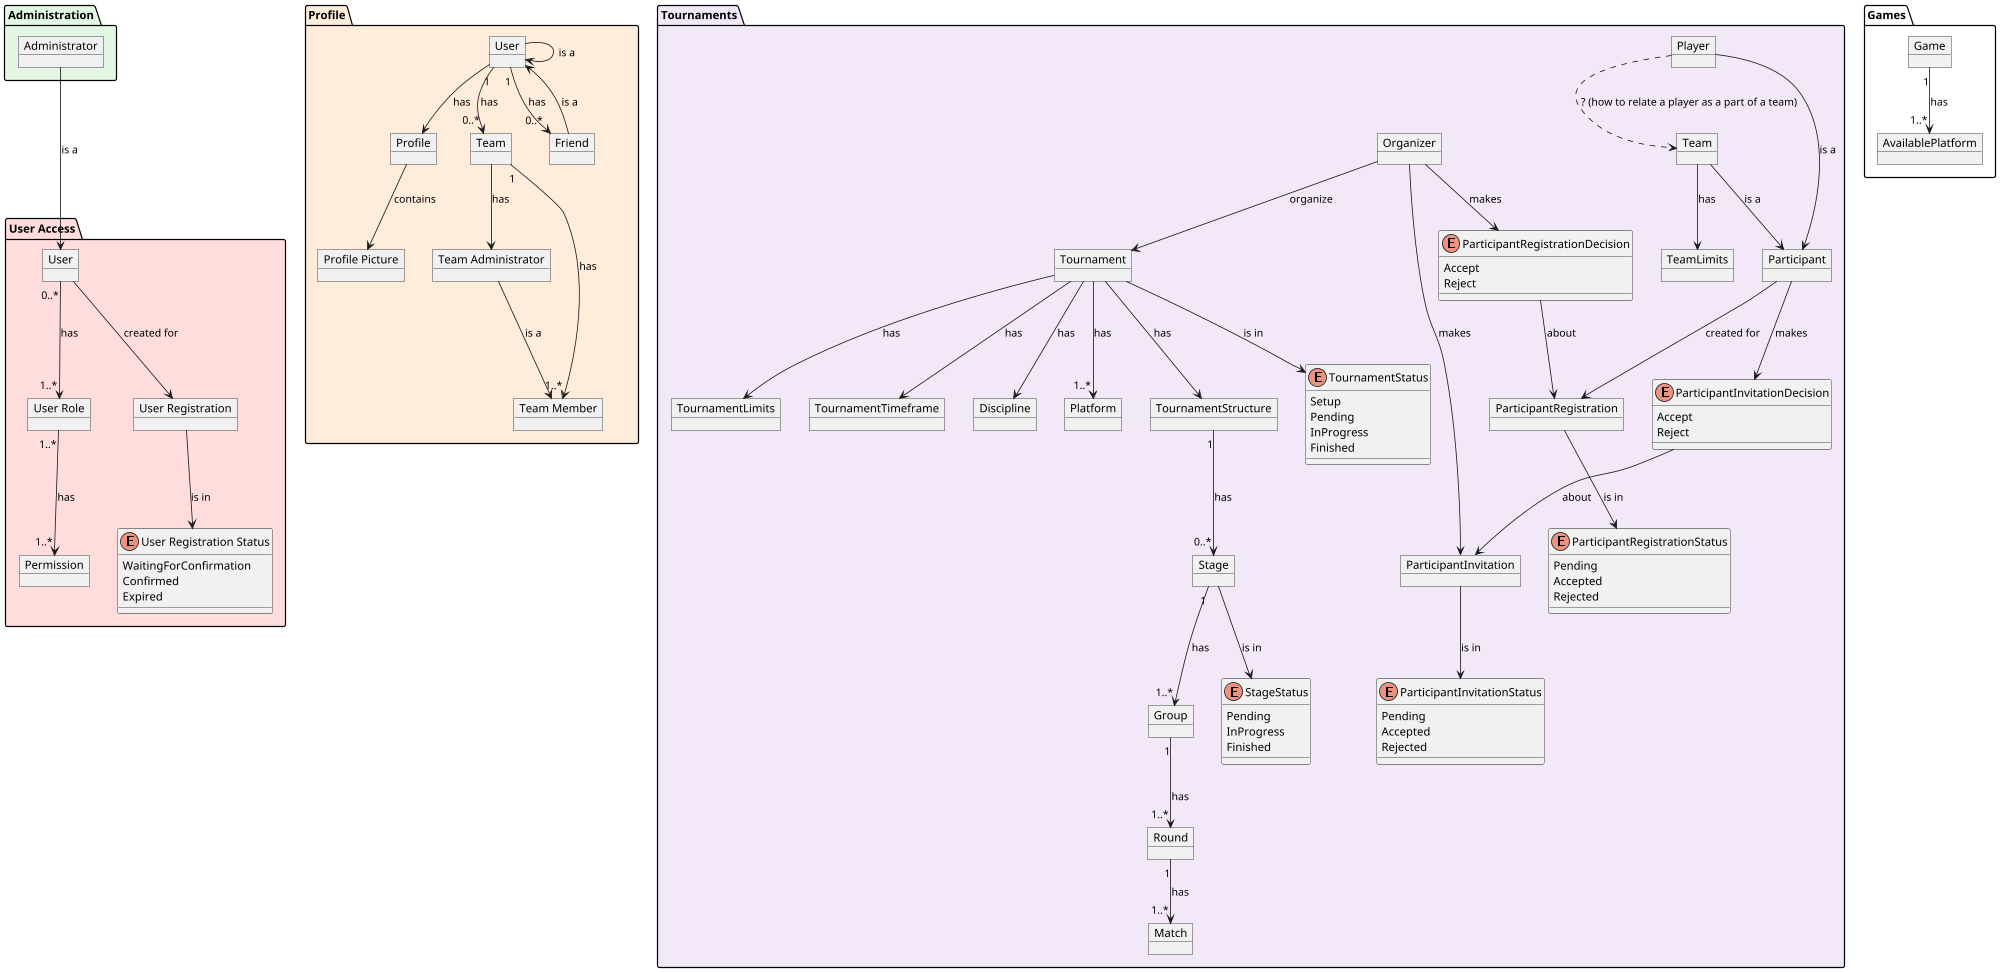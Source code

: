 @startuml
'https://plantuml.com/class-diagram

package "User Access" #FFDDDD {
    scale max 2000 width

    object User
    object "User Role" as UserRole
    object Permission
    object "User Registration" as UserRegistration

    enum "User Registration Status" as UserRegistrationStatus {
        WaitingForConfirmation
        Confirmed
        Expired
    }

    User "0..*" --> "1..*" UserRole : has
    UserRole "1..*" --> "1..*" Permission : has
    User --> UserRegistration : created for
    UserRegistration --> UserRegistrationStatus : is in
}

package Administration #E4F7E4 {
    object Administrator

    Administrator ---> User : is a
}

package Profile #FFEDDB {
    object "User" as Profile.User
    object Profile
    object "Profile Picture" as ProfilePicture
    object Friend
    object "Team" as ProfileTeam
    object "Team Member" as TeamMember
    object "Team Administrator" as TeamAdministrator

    Profile.User --> Profile : has
    Profile.User "1" --> "0..*" ProfileTeam : has
    Profile --> ProfilePicture : contains
    Friend --> User : is a
    Profile.User ---> User : is a
    Profile.User "1" --> "0..*" Friend : has
    ProfileTeam "1" --> "1..*" TeamMember : has
    ProfileTeam --> TeamAdministrator : has
    TeamAdministrator --> TeamMember : is a
}

package Tournaments #F3E8F8 {
    object Organizer
    object Tournament
    object TournamentLimits
    object TournamentTimeframe
    object Discipline
    object "Platform" as TournamentPlatform
    object Participant
    object ParticipantRegistration
    object ParticipantInvitation
    object Player
    object Team
    object TeamLimits
    object TournamentStructure
    object Stage
    object Group
    object Round
    object Match

    enum TournamentStatus {
        Setup
        Pending
        InProgress
        Finished
    }

    enum ParticipantRegistrationDecision {
        Accept
        Reject
    }

    enum ParticipantRegistrationStatus {
        Pending
        Accepted
        Rejected
    }

    enum ParticipantInvitationDecision {
        Accept
        Reject
    }

    enum ParticipantInvitationStatus {
        Pending
        Accepted
        Rejected
    }

    enum StageStatus {
        Pending
        InProgress
        Finished
    }

    Organizer --> Tournament : organize
    Tournament --> Discipline : has
    Tournament --> TournamentLimits : has
    Tournament --> "1..*" TournamentPlatform : has
    Tournament --> TournamentStatus : is in
    Tournament --> TournamentTimeframe : has
    Player --> Participant : is a
    Team --> Participant : is a
    Team --> TeamLimits : has
    Participant --> ParticipantRegistration : created for
    Organizer --> ParticipantInvitation : makes
    ParticipantInvitation --> ParticipantInvitationStatus : is in
    Participant --> ParticipantInvitationDecision : makes
    ParticipantInvitationDecision --> ParticipantInvitation : about
'    ParticipantRegistration --> Tournament : for
    ParticipantRegistration --> ParticipantRegistrationStatus : is in
    Organizer --> ParticipantRegistrationDecision : makes
    ParticipantRegistrationDecision --> ParticipantRegistration : about
    Player ..> Team : ? (how to relate a player as a part of a team)
    Tournament --> TournamentStructure : has
    TournamentStructure "1" --> "0..*" Stage : has
    Stage --> StageStatus : is in
    Stage "1" --> "1..*" Group : has
    Group "1" --> "1..*" Round : has
    Round "1" --> "1..*" Match : has


'    Player ---> User : is a
'    Organizer ---> User : is a
}

package Games {
    object Game
    object AvailablePlatform

    Game "1" --> "1..*" AvailablePlatform : has
}
@enduml
